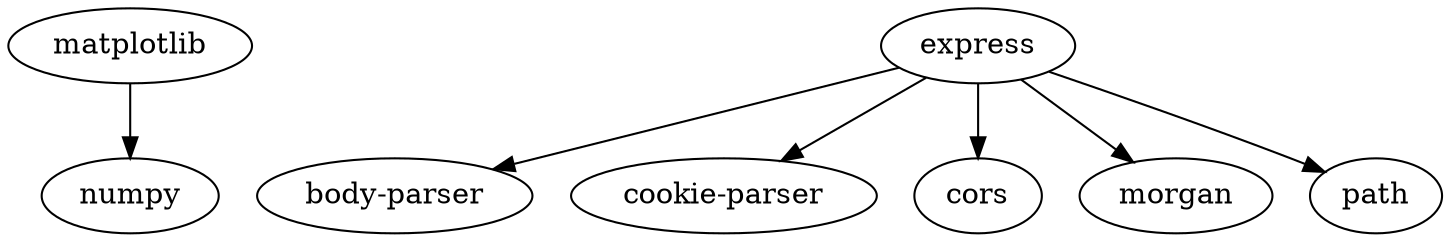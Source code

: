 digraph G {
    "matplotlib" -> "numpy";
    "express" -> "body-parser";
    "express" -> "cookie-parser";
    "express" -> "cors";
    "express" -> "morgan";
    "express" -> "path";
}